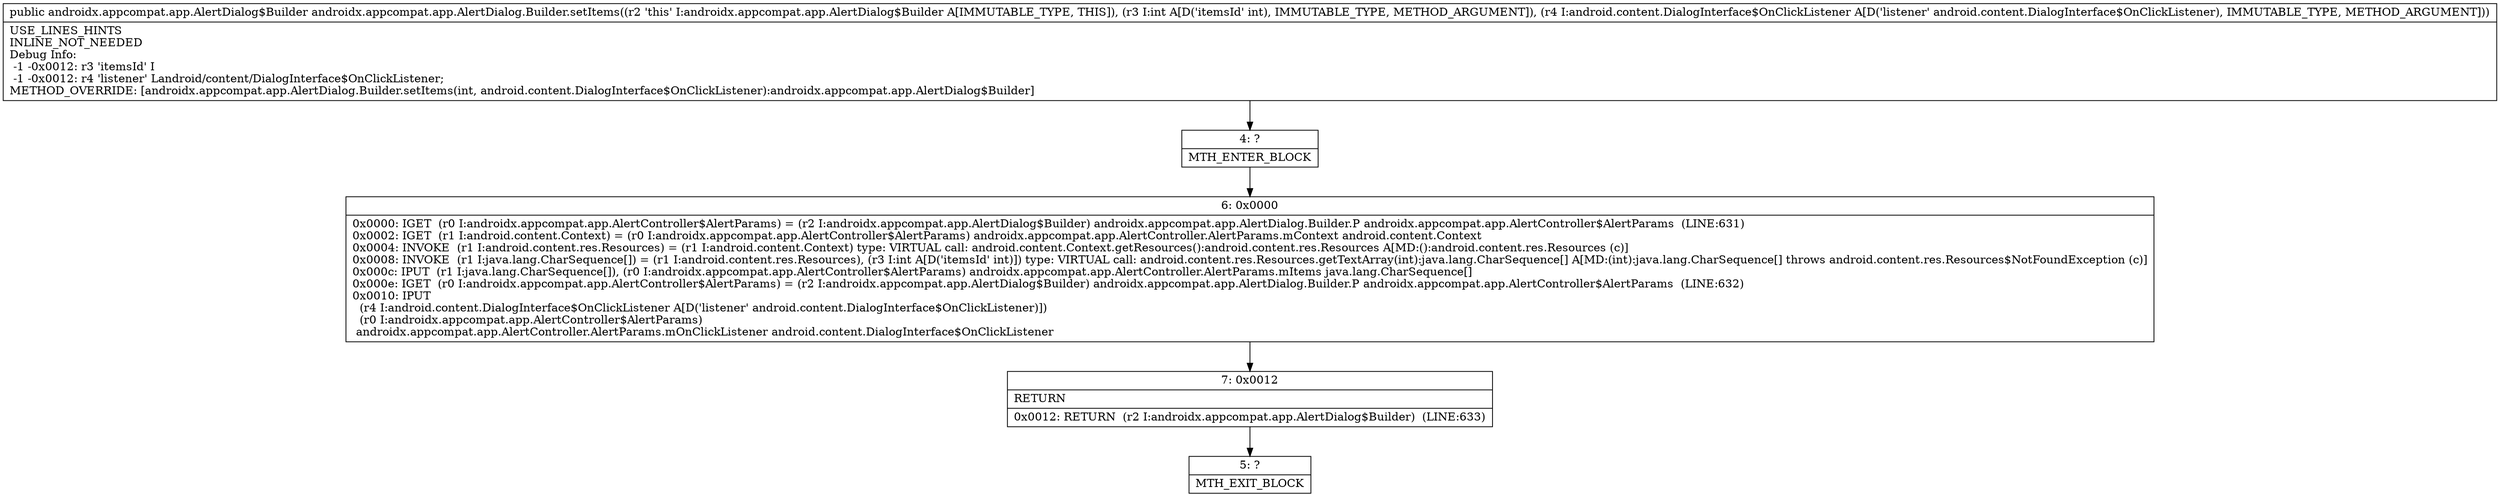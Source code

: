 digraph "CFG forandroidx.appcompat.app.AlertDialog.Builder.setItems(ILandroid\/content\/DialogInterface$OnClickListener;)Landroidx\/appcompat\/app\/AlertDialog$Builder;" {
Node_4 [shape=record,label="{4\:\ ?|MTH_ENTER_BLOCK\l}"];
Node_6 [shape=record,label="{6\:\ 0x0000|0x0000: IGET  (r0 I:androidx.appcompat.app.AlertController$AlertParams) = (r2 I:androidx.appcompat.app.AlertDialog$Builder) androidx.appcompat.app.AlertDialog.Builder.P androidx.appcompat.app.AlertController$AlertParams  (LINE:631)\l0x0002: IGET  (r1 I:android.content.Context) = (r0 I:androidx.appcompat.app.AlertController$AlertParams) androidx.appcompat.app.AlertController.AlertParams.mContext android.content.Context \l0x0004: INVOKE  (r1 I:android.content.res.Resources) = (r1 I:android.content.Context) type: VIRTUAL call: android.content.Context.getResources():android.content.res.Resources A[MD:():android.content.res.Resources (c)]\l0x0008: INVOKE  (r1 I:java.lang.CharSequence[]) = (r1 I:android.content.res.Resources), (r3 I:int A[D('itemsId' int)]) type: VIRTUAL call: android.content.res.Resources.getTextArray(int):java.lang.CharSequence[] A[MD:(int):java.lang.CharSequence[] throws android.content.res.Resources$NotFoundException (c)]\l0x000c: IPUT  (r1 I:java.lang.CharSequence[]), (r0 I:androidx.appcompat.app.AlertController$AlertParams) androidx.appcompat.app.AlertController.AlertParams.mItems java.lang.CharSequence[] \l0x000e: IGET  (r0 I:androidx.appcompat.app.AlertController$AlertParams) = (r2 I:androidx.appcompat.app.AlertDialog$Builder) androidx.appcompat.app.AlertDialog.Builder.P androidx.appcompat.app.AlertController$AlertParams  (LINE:632)\l0x0010: IPUT  \l  (r4 I:android.content.DialogInterface$OnClickListener A[D('listener' android.content.DialogInterface$OnClickListener)])\l  (r0 I:androidx.appcompat.app.AlertController$AlertParams)\l androidx.appcompat.app.AlertController.AlertParams.mOnClickListener android.content.DialogInterface$OnClickListener \l}"];
Node_7 [shape=record,label="{7\:\ 0x0012|RETURN\l|0x0012: RETURN  (r2 I:androidx.appcompat.app.AlertDialog$Builder)  (LINE:633)\l}"];
Node_5 [shape=record,label="{5\:\ ?|MTH_EXIT_BLOCK\l}"];
MethodNode[shape=record,label="{public androidx.appcompat.app.AlertDialog$Builder androidx.appcompat.app.AlertDialog.Builder.setItems((r2 'this' I:androidx.appcompat.app.AlertDialog$Builder A[IMMUTABLE_TYPE, THIS]), (r3 I:int A[D('itemsId' int), IMMUTABLE_TYPE, METHOD_ARGUMENT]), (r4 I:android.content.DialogInterface$OnClickListener A[D('listener' android.content.DialogInterface$OnClickListener), IMMUTABLE_TYPE, METHOD_ARGUMENT]))  | USE_LINES_HINTS\lINLINE_NOT_NEEDED\lDebug Info:\l  \-1 \-0x0012: r3 'itemsId' I\l  \-1 \-0x0012: r4 'listener' Landroid\/content\/DialogInterface$OnClickListener;\lMETHOD_OVERRIDE: [androidx.appcompat.app.AlertDialog.Builder.setItems(int, android.content.DialogInterface$OnClickListener):androidx.appcompat.app.AlertDialog$Builder]\l}"];
MethodNode -> Node_4;Node_4 -> Node_6;
Node_6 -> Node_7;
Node_7 -> Node_5;
}


